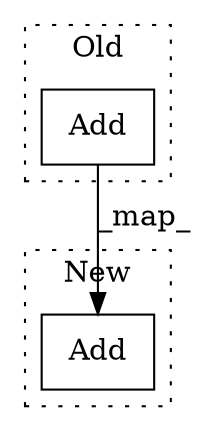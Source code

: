 digraph G {
subgraph cluster0 {
1 [label="Add" a="32" s="-1,-1" l="0,0" shape="box"];
label = "Old";
style="dotted";
}
subgraph cluster1 {
2 [label="Add" a="32" s="-1,-1" l="0,0" shape="box"];
label = "New";
style="dotted";
}
1 -> 2 [label="_map_"];
}